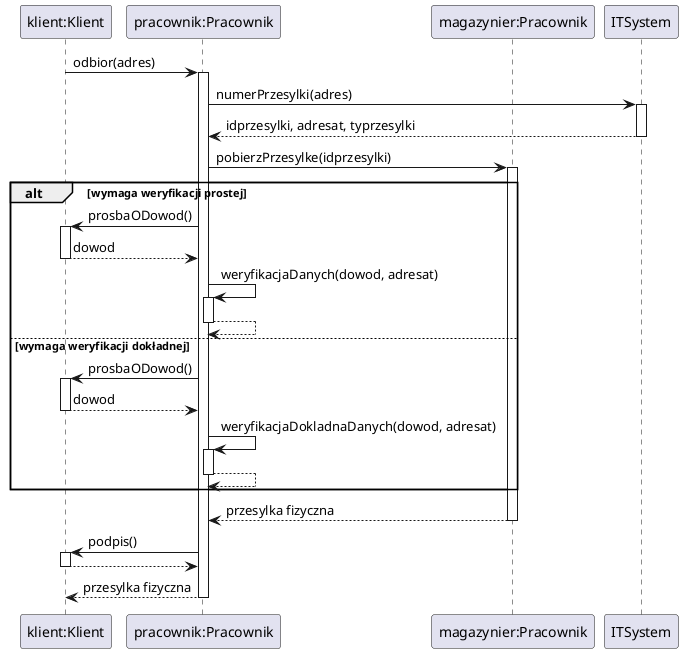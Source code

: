 @startuml

participant "klient:Klient" as klient
participant "pracownik:Pracownik" as pracownik
participant "magazynier:Pracownik" as magazynier
participant ITSystem
klient -> pracownik : odbior(adres)
activate pracownik
pracownik -> ITSystem : numerPrzesylki(adres)
activate ITSystem
'return idprzesylki
ITSystem --> pracownik : idprzesylki, adresat, typrzesylki
deactivate ITSystem
pracownik -> magazynier : pobierzPrzesylke(idprzesylki)
activate magazynier
alt wymaga weryfikacji prostej
pracownik -> klient : prosbaODowod()
activate klient
return dowod

pracownik -> pracownik: weryfikacjaDanych(dowod, adresat)
activate pracownik
return
else wymaga weryfikacji dokładnej
pracownik -> klient : prosbaODowod()
activate klient
return dowod
pracownik -> pracownik: weryfikacjaDokladnaDanych(dowod, adresat)
activate pracownik
return
end
magazynier --> pracownik: przesylka fizyczna
deactivate magazynier
pracownik -> klient: podpis()
activate klient
return
pracownik --> klient : przesylka fizyczna
deactivate pracownik

@enduml